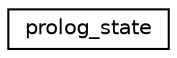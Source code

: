 digraph "Graphical Class Hierarchy"
{
  edge [fontname="Helvetica",fontsize="10",labelfontname="Helvetica",labelfontsize="10"];
  node [fontname="Helvetica",fontsize="10",shape=record];
  rankdir="LR";
  Node1 [label="prolog_state",height=0.2,width=0.4,color="black", fillcolor="white", style="filled",URL="$structprolog__state.html"];
}
